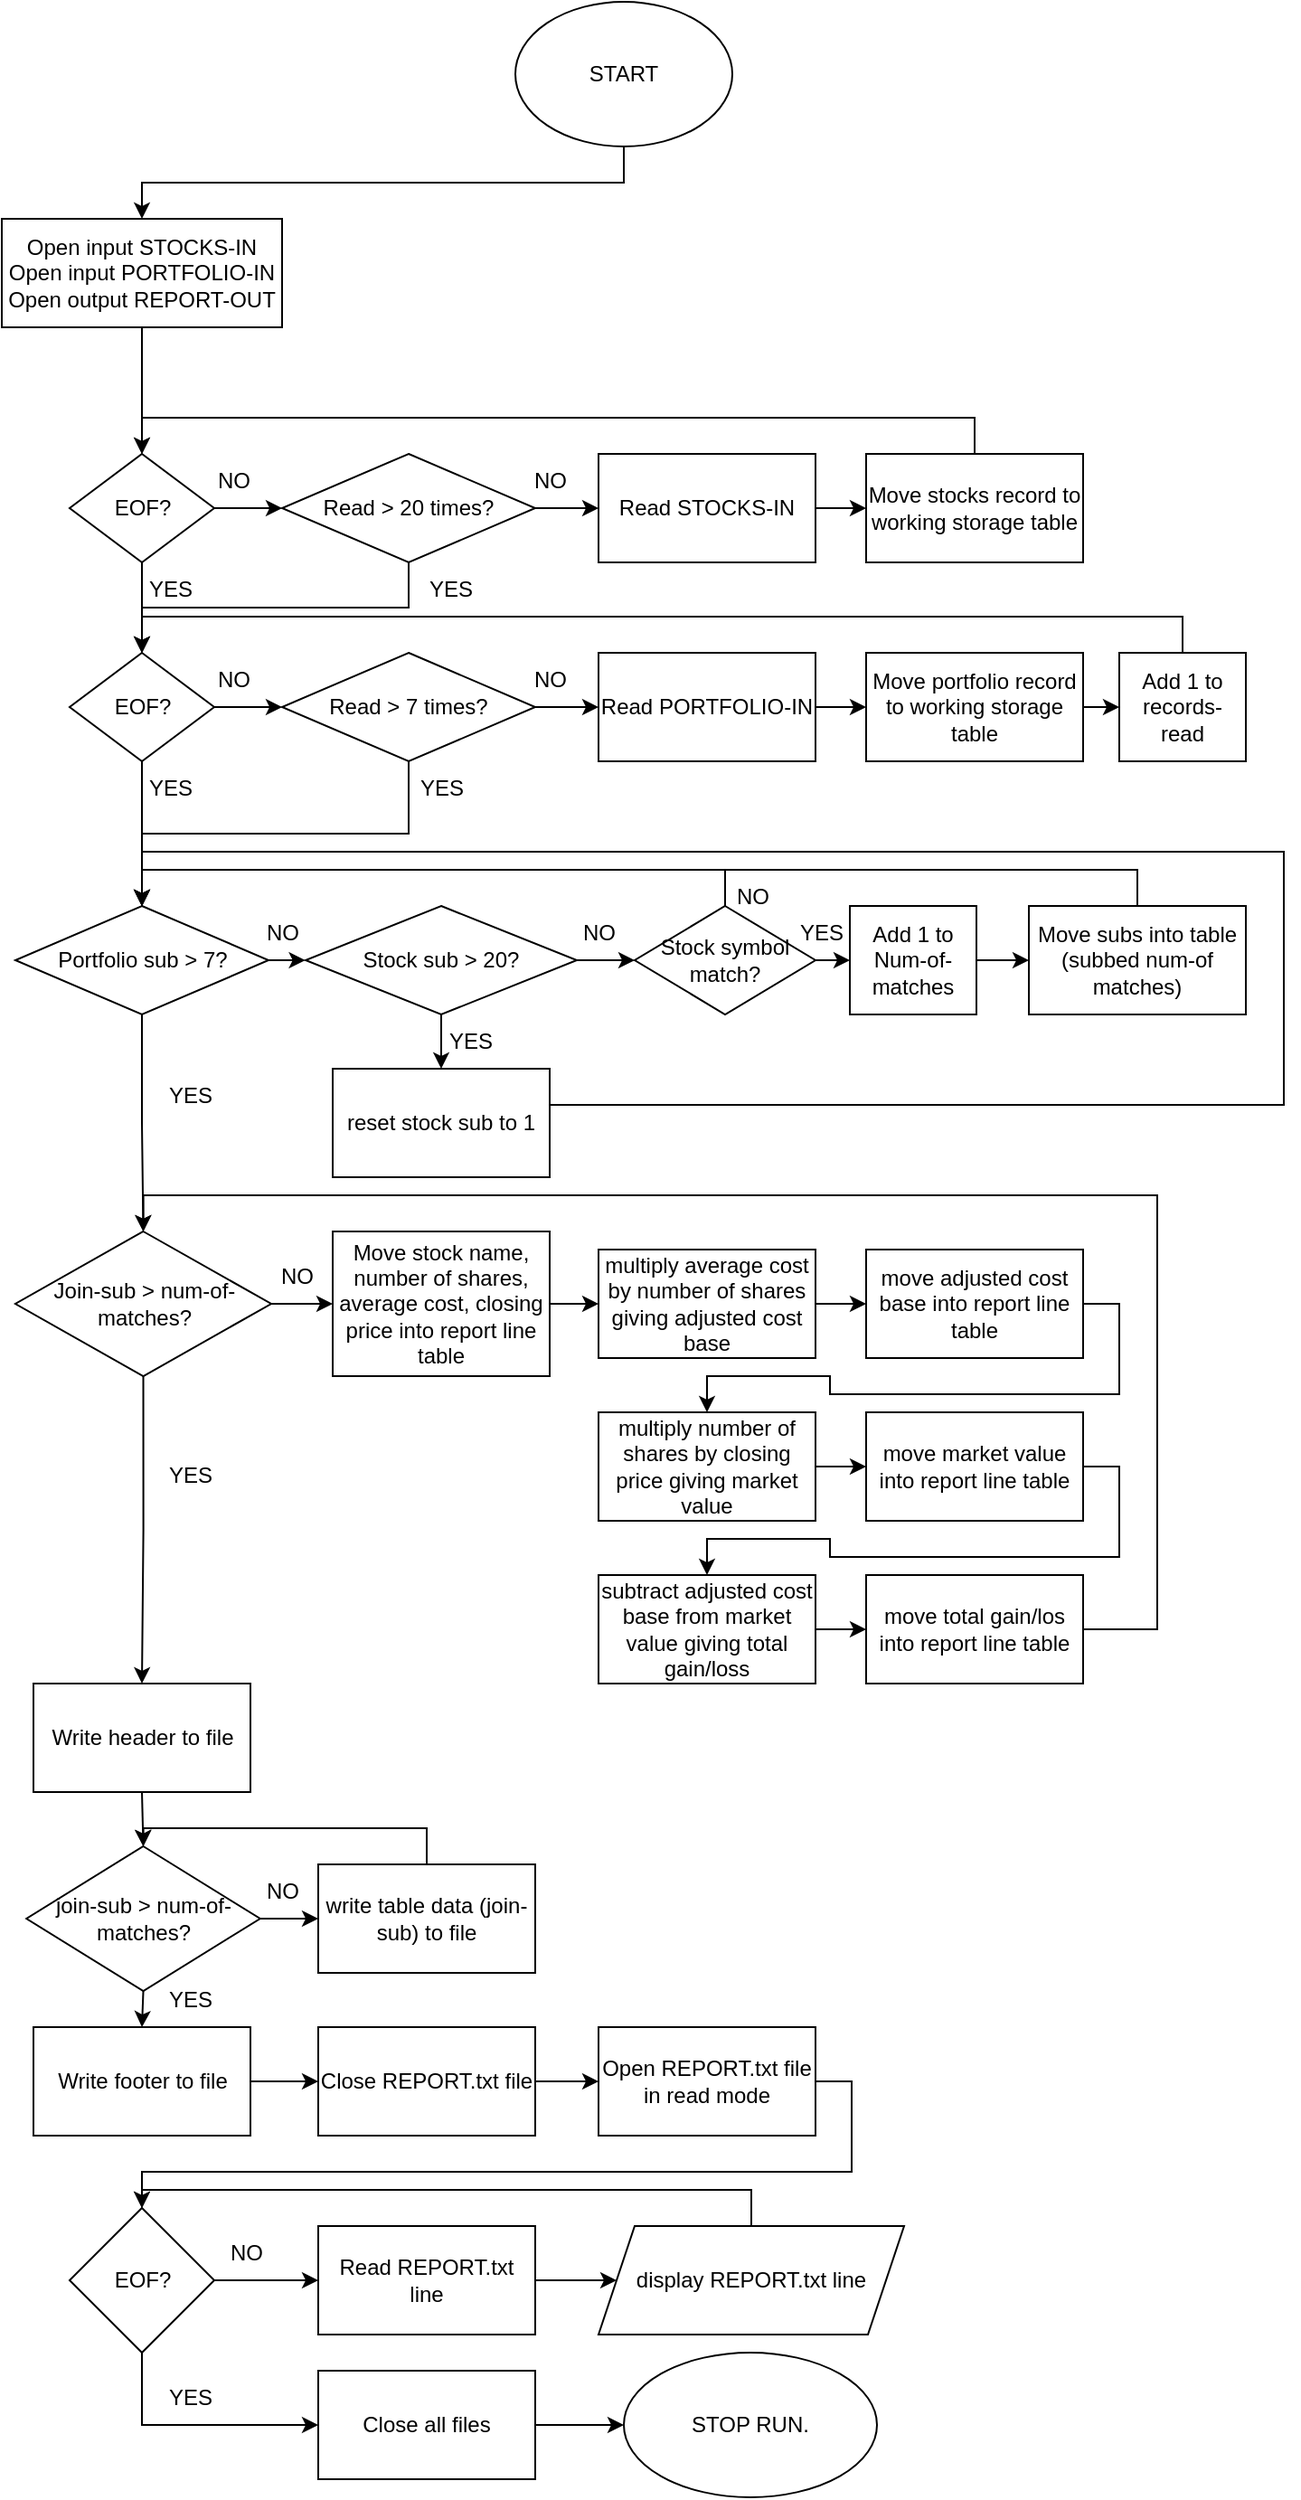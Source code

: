 <mxfile version="24.5.3" type="device">
  <diagram id="rTehTt9NkCCI9h7tmHK5" name="Page-1">
    <mxGraphModel dx="944" dy="1670" grid="1" gridSize="10" guides="1" tooltips="1" connect="1" arrows="1" fold="1" page="1" pageScale="1" pageWidth="850" pageHeight="1400" math="0" shadow="0">
      <root>
        <mxCell id="0" />
        <mxCell id="1" parent="0" />
        <mxCell id="78XepcpI3rxjzM-3QS1J-2" style="edgeStyle=orthogonalEdgeStyle;rounded=0;orthogonalLoop=1;jettySize=auto;html=1;exitX=0.5;exitY=1;exitDx=0;exitDy=0;entryX=0.5;entryY=0;entryDx=0;entryDy=0;" edge="1" parent="1" source="ItlDENrU_qc_qOgkrsrj-1" target="78XepcpI3rxjzM-3QS1J-1">
          <mxGeometry relative="1" as="geometry" />
        </mxCell>
        <mxCell id="ItlDENrU_qc_qOgkrsrj-1" value="START" style="ellipse;whiteSpace=wrap;html=1;" parent="1" vertex="1">
          <mxGeometry x="365" y="10" width="120" height="80" as="geometry" />
        </mxCell>
        <mxCell id="78XepcpI3rxjzM-3QS1J-32" style="edgeStyle=orthogonalEdgeStyle;rounded=0;orthogonalLoop=1;jettySize=auto;html=1;exitX=0.5;exitY=1;exitDx=0;exitDy=0;entryX=0.5;entryY=0;entryDx=0;entryDy=0;" edge="1" parent="1" source="78XepcpI3rxjzM-3QS1J-1" target="78XepcpI3rxjzM-3QS1J-4">
          <mxGeometry relative="1" as="geometry" />
        </mxCell>
        <mxCell id="78XepcpI3rxjzM-3QS1J-1" value="Open input STOCKS-IN&lt;div&gt;Open input PORTFOLIO-IN&lt;/div&gt;&lt;div&gt;Open output REPORT-OUT&lt;/div&gt;" style="rounded=0;whiteSpace=wrap;html=1;" vertex="1" parent="1">
          <mxGeometry x="81" y="130" width="155" height="60" as="geometry" />
        </mxCell>
        <mxCell id="78XepcpI3rxjzM-3QS1J-35" style="edgeStyle=orthogonalEdgeStyle;rounded=0;orthogonalLoop=1;jettySize=auto;html=1;exitX=1;exitY=0.5;exitDx=0;exitDy=0;entryX=0;entryY=0.5;entryDx=0;entryDy=0;" edge="1" parent="1" source="78XepcpI3rxjzM-3QS1J-3" target="78XepcpI3rxjzM-3QS1J-14">
          <mxGeometry relative="1" as="geometry" />
        </mxCell>
        <mxCell id="78XepcpI3rxjzM-3QS1J-3" value="Read STOCKS-IN" style="whiteSpace=wrap;html=1;" vertex="1" parent="1">
          <mxGeometry x="411" y="260" width="120" height="60" as="geometry" />
        </mxCell>
        <mxCell id="78XepcpI3rxjzM-3QS1J-33" style="edgeStyle=orthogonalEdgeStyle;rounded=0;orthogonalLoop=1;jettySize=auto;html=1;exitX=1;exitY=0.5;exitDx=0;exitDy=0;entryX=0;entryY=0.5;entryDx=0;entryDy=0;" edge="1" parent="1" source="78XepcpI3rxjzM-3QS1J-4" target="78XepcpI3rxjzM-3QS1J-5">
          <mxGeometry relative="1" as="geometry" />
        </mxCell>
        <mxCell id="78XepcpI3rxjzM-3QS1J-39" style="edgeStyle=orthogonalEdgeStyle;rounded=0;orthogonalLoop=1;jettySize=auto;html=1;exitX=0.5;exitY=1;exitDx=0;exitDy=0;entryX=0.5;entryY=0;entryDx=0;entryDy=0;" edge="1" parent="1" source="78XepcpI3rxjzM-3QS1J-4" target="78XepcpI3rxjzM-3QS1J-19">
          <mxGeometry relative="1" as="geometry" />
        </mxCell>
        <mxCell id="78XepcpI3rxjzM-3QS1J-4" value="EOF?" style="rhombus;whiteSpace=wrap;html=1;" vertex="1" parent="1">
          <mxGeometry x="118.5" y="260" width="80" height="60" as="geometry" />
        </mxCell>
        <mxCell id="78XepcpI3rxjzM-3QS1J-34" style="edgeStyle=orthogonalEdgeStyle;rounded=0;orthogonalLoop=1;jettySize=auto;html=1;exitX=1;exitY=0.5;exitDx=0;exitDy=0;entryX=0;entryY=0.5;entryDx=0;entryDy=0;" edge="1" parent="1" source="78XepcpI3rxjzM-3QS1J-5" target="78XepcpI3rxjzM-3QS1J-3">
          <mxGeometry relative="1" as="geometry" />
        </mxCell>
        <mxCell id="78XepcpI3rxjzM-3QS1J-41" style="edgeStyle=orthogonalEdgeStyle;rounded=0;orthogonalLoop=1;jettySize=auto;html=1;exitX=0.5;exitY=1;exitDx=0;exitDy=0;entryX=0.5;entryY=0;entryDx=0;entryDy=0;" edge="1" parent="1" source="78XepcpI3rxjzM-3QS1J-5" target="78XepcpI3rxjzM-3QS1J-19">
          <mxGeometry relative="1" as="geometry" />
        </mxCell>
        <mxCell id="78XepcpI3rxjzM-3QS1J-5" value="Read &amp;gt; 20 times?" style="rhombus;whiteSpace=wrap;html=1;" vertex="1" parent="1">
          <mxGeometry x="236" y="260" width="140" height="60" as="geometry" />
        </mxCell>
        <mxCell id="78XepcpI3rxjzM-3QS1J-11" value="NO" style="text;html=1;align=center;verticalAlign=middle;resizable=0;points=[];autosize=1;strokeColor=none;fillColor=none;" vertex="1" parent="1">
          <mxGeometry x="189" y="260" width="40" height="30" as="geometry" />
        </mxCell>
        <mxCell id="78XepcpI3rxjzM-3QS1J-43" style="edgeStyle=orthogonalEdgeStyle;rounded=0;orthogonalLoop=1;jettySize=auto;html=1;exitX=1;exitY=0.5;exitDx=0;exitDy=0;entryX=0;entryY=0.5;entryDx=0;entryDy=0;" edge="1" parent="1" source="78XepcpI3rxjzM-3QS1J-12" target="78XepcpI3rxjzM-3QS1J-21">
          <mxGeometry relative="1" as="geometry" />
        </mxCell>
        <mxCell id="78XepcpI3rxjzM-3QS1J-12" value="Read PORTFOLIO-IN" style="whiteSpace=wrap;html=1;" vertex="1" parent="1">
          <mxGeometry x="411" y="370" width="120" height="60" as="geometry" />
        </mxCell>
        <mxCell id="78XepcpI3rxjzM-3QS1J-10" value="NO" style="text;html=1;align=center;verticalAlign=middle;resizable=0;points=[];autosize=1;strokeColor=none;fillColor=none;" vertex="1" parent="1">
          <mxGeometry x="364" y="260" width="40" height="30" as="geometry" />
        </mxCell>
        <mxCell id="78XepcpI3rxjzM-3QS1J-36" style="edgeStyle=orthogonalEdgeStyle;rounded=0;orthogonalLoop=1;jettySize=auto;html=1;exitX=0.5;exitY=0;exitDx=0;exitDy=0;entryX=0.5;entryY=0;entryDx=0;entryDy=0;" edge="1" parent="1" source="78XepcpI3rxjzM-3QS1J-14" target="78XepcpI3rxjzM-3QS1J-4">
          <mxGeometry relative="1" as="geometry" />
        </mxCell>
        <mxCell id="78XepcpI3rxjzM-3QS1J-14" value="Move stocks record to working storage table" style="whiteSpace=wrap;html=1;" vertex="1" parent="1">
          <mxGeometry x="559" y="260" width="120" height="60" as="geometry" />
        </mxCell>
        <mxCell id="78XepcpI3rxjzM-3QS1J-40" style="edgeStyle=orthogonalEdgeStyle;rounded=0;orthogonalLoop=1;jettySize=auto;html=1;exitX=1;exitY=0.5;exitDx=0;exitDy=0;entryX=0;entryY=0.5;entryDx=0;entryDy=0;" edge="1" parent="1" source="78XepcpI3rxjzM-3QS1J-19" target="78XepcpI3rxjzM-3QS1J-20">
          <mxGeometry relative="1" as="geometry" />
        </mxCell>
        <mxCell id="78XepcpI3rxjzM-3QS1J-56" style="edgeStyle=orthogonalEdgeStyle;rounded=0;orthogonalLoop=1;jettySize=auto;html=1;exitX=0.5;exitY=1;exitDx=0;exitDy=0;entryX=0.5;entryY=0;entryDx=0;entryDy=0;" edge="1" parent="1" source="78XepcpI3rxjzM-3QS1J-19" target="78XepcpI3rxjzM-3QS1J-46">
          <mxGeometry relative="1" as="geometry" />
        </mxCell>
        <mxCell id="78XepcpI3rxjzM-3QS1J-19" value="EOF?" style="rhombus;whiteSpace=wrap;html=1;" vertex="1" parent="1">
          <mxGeometry x="118.5" y="370" width="80" height="60" as="geometry" />
        </mxCell>
        <mxCell id="78XepcpI3rxjzM-3QS1J-42" style="edgeStyle=orthogonalEdgeStyle;rounded=0;orthogonalLoop=1;jettySize=auto;html=1;exitX=1;exitY=0.5;exitDx=0;exitDy=0;entryX=0;entryY=0.5;entryDx=0;entryDy=0;" edge="1" parent="1" source="78XepcpI3rxjzM-3QS1J-20" target="78XepcpI3rxjzM-3QS1J-12">
          <mxGeometry relative="1" as="geometry" />
        </mxCell>
        <mxCell id="78XepcpI3rxjzM-3QS1J-58" style="edgeStyle=orthogonalEdgeStyle;rounded=0;orthogonalLoop=1;jettySize=auto;html=1;exitX=0.5;exitY=1;exitDx=0;exitDy=0;entryX=0.5;entryY=0;entryDx=0;entryDy=0;" edge="1" parent="1" source="78XepcpI3rxjzM-3QS1J-20" target="78XepcpI3rxjzM-3QS1J-46">
          <mxGeometry relative="1" as="geometry" />
        </mxCell>
        <mxCell id="78XepcpI3rxjzM-3QS1J-20" value="Read &amp;gt; 7 times?" style="rhombus;whiteSpace=wrap;html=1;" vertex="1" parent="1">
          <mxGeometry x="236" y="370" width="140" height="60" as="geometry" />
        </mxCell>
        <mxCell id="78XepcpI3rxjzM-3QS1J-63" style="edgeStyle=orthogonalEdgeStyle;rounded=0;orthogonalLoop=1;jettySize=auto;html=1;exitX=1;exitY=0.5;exitDx=0;exitDy=0;entryX=0;entryY=0.5;entryDx=0;entryDy=0;" edge="1" parent="1" source="78XepcpI3rxjzM-3QS1J-21" target="78XepcpI3rxjzM-3QS1J-62">
          <mxGeometry relative="1" as="geometry" />
        </mxCell>
        <mxCell id="78XepcpI3rxjzM-3QS1J-21" value="Move portfolio record to working storage table" style="whiteSpace=wrap;html=1;" vertex="1" parent="1">
          <mxGeometry x="559" y="370" width="120" height="60" as="geometry" />
        </mxCell>
        <mxCell id="78XepcpI3rxjzM-3QS1J-26" value="NO" style="text;html=1;align=center;verticalAlign=middle;resizable=0;points=[];autosize=1;strokeColor=none;fillColor=none;" vertex="1" parent="1">
          <mxGeometry x="189" y="370" width="40" height="30" as="geometry" />
        </mxCell>
        <mxCell id="78XepcpI3rxjzM-3QS1J-27" value="NO" style="text;html=1;align=center;verticalAlign=middle;resizable=0;points=[];autosize=1;strokeColor=none;fillColor=none;" vertex="1" parent="1">
          <mxGeometry x="364" y="370" width="40" height="30" as="geometry" />
        </mxCell>
        <mxCell id="78XepcpI3rxjzM-3QS1J-28" value="YES" style="text;html=1;align=center;verticalAlign=middle;resizable=0;points=[];autosize=1;strokeColor=none;fillColor=none;" vertex="1" parent="1">
          <mxGeometry x="304" y="320" width="50" height="30" as="geometry" />
        </mxCell>
        <mxCell id="78XepcpI3rxjzM-3QS1J-29" value="YES" style="text;html=1;align=center;verticalAlign=middle;resizable=0;points=[];autosize=1;strokeColor=none;fillColor=none;" vertex="1" parent="1">
          <mxGeometry x="148.5" y="320" width="50" height="30" as="geometry" />
        </mxCell>
        <mxCell id="78XepcpI3rxjzM-3QS1J-54" style="edgeStyle=orthogonalEdgeStyle;rounded=0;orthogonalLoop=1;jettySize=auto;html=1;exitX=1;exitY=0.5;exitDx=0;exitDy=0;" edge="1" parent="1" source="78XepcpI3rxjzM-3QS1J-46">
          <mxGeometry relative="1" as="geometry">
            <mxPoint x="248.75" y="539.75" as="targetPoint" />
          </mxGeometry>
        </mxCell>
        <mxCell id="78XepcpI3rxjzM-3QS1J-74" style="edgeStyle=orthogonalEdgeStyle;rounded=0;orthogonalLoop=1;jettySize=auto;html=1;exitX=0.5;exitY=1;exitDx=0;exitDy=0;entryX=0.5;entryY=0;entryDx=0;entryDy=0;" edge="1" parent="1" source="78XepcpI3rxjzM-3QS1J-46" target="78XepcpI3rxjzM-3QS1J-73">
          <mxGeometry relative="1" as="geometry" />
        </mxCell>
        <mxCell id="78XepcpI3rxjzM-3QS1J-46" value="Portfolio sub &amp;gt; 7?" style="rhombus;whiteSpace=wrap;html=1;" vertex="1" parent="1">
          <mxGeometry x="88.5" y="510" width="140" height="60" as="geometry" />
        </mxCell>
        <mxCell id="78XepcpI3rxjzM-3QS1J-52" style="edgeStyle=orthogonalEdgeStyle;rounded=0;orthogonalLoop=1;jettySize=auto;html=1;exitX=0.5;exitY=1;exitDx=0;exitDy=0;entryX=0.5;entryY=0;entryDx=0;entryDy=0;" edge="1" parent="1" source="78XepcpI3rxjzM-3QS1J-47" target="78XepcpI3rxjzM-3QS1J-51">
          <mxGeometry relative="1" as="geometry" />
        </mxCell>
        <mxCell id="78XepcpI3rxjzM-3QS1J-55" style="edgeStyle=orthogonalEdgeStyle;rounded=0;orthogonalLoop=1;jettySize=auto;html=1;exitX=1;exitY=0.5;exitDx=0;exitDy=0;entryX=0;entryY=0.5;entryDx=0;entryDy=0;" edge="1" parent="1" source="78XepcpI3rxjzM-3QS1J-47" target="78XepcpI3rxjzM-3QS1J-49">
          <mxGeometry relative="1" as="geometry" />
        </mxCell>
        <mxCell id="78XepcpI3rxjzM-3QS1J-47" value="Stock sub &amp;gt; 20?" style="rhombus;whiteSpace=wrap;html=1;" vertex="1" parent="1">
          <mxGeometry x="249" y="510" width="150" height="60" as="geometry" />
        </mxCell>
        <mxCell id="78XepcpI3rxjzM-3QS1J-60" style="edgeStyle=orthogonalEdgeStyle;rounded=0;orthogonalLoop=1;jettySize=auto;html=1;exitX=0.5;exitY=0;exitDx=0;exitDy=0;entryX=0.5;entryY=0;entryDx=0;entryDy=0;" edge="1" parent="1" source="78XepcpI3rxjzM-3QS1J-49" target="78XepcpI3rxjzM-3QS1J-46">
          <mxGeometry relative="1" as="geometry" />
        </mxCell>
        <mxCell id="78XepcpI3rxjzM-3QS1J-70" style="edgeStyle=orthogonalEdgeStyle;rounded=0;orthogonalLoop=1;jettySize=auto;html=1;exitX=1;exitY=0.5;exitDx=0;exitDy=0;entryX=0;entryY=0.5;entryDx=0;entryDy=0;" edge="1" parent="1" source="78XepcpI3rxjzM-3QS1J-49" target="78XepcpI3rxjzM-3QS1J-66">
          <mxGeometry relative="1" as="geometry" />
        </mxCell>
        <mxCell id="78XepcpI3rxjzM-3QS1J-49" value="Stock symbol match?" style="rhombus;whiteSpace=wrap;html=1;" vertex="1" parent="1">
          <mxGeometry x="431" y="510" width="100" height="60" as="geometry" />
        </mxCell>
        <mxCell id="78XepcpI3rxjzM-3QS1J-72" style="edgeStyle=orthogonalEdgeStyle;rounded=0;orthogonalLoop=1;jettySize=auto;html=1;exitX=0.5;exitY=0;exitDx=0;exitDy=0;entryX=0.5;entryY=0;entryDx=0;entryDy=0;" edge="1" parent="1" source="78XepcpI3rxjzM-3QS1J-50" target="78XepcpI3rxjzM-3QS1J-46">
          <mxGeometry relative="1" as="geometry" />
        </mxCell>
        <mxCell id="78XepcpI3rxjzM-3QS1J-50" value="Move subs into table&lt;div&gt;(subbed num-of matches)&lt;/div&gt;" style="whiteSpace=wrap;html=1;" vertex="1" parent="1">
          <mxGeometry x="649" y="510" width="120" height="60" as="geometry" />
        </mxCell>
        <mxCell id="78XepcpI3rxjzM-3QS1J-53" style="edgeStyle=orthogonalEdgeStyle;rounded=0;orthogonalLoop=1;jettySize=auto;html=1;exitX=1;exitY=0.5;exitDx=0;exitDy=0;entryX=0.5;entryY=0;entryDx=0;entryDy=0;" edge="1" parent="1" source="78XepcpI3rxjzM-3QS1J-51" target="78XepcpI3rxjzM-3QS1J-46">
          <mxGeometry relative="1" as="geometry">
            <Array as="points">
              <mxPoint x="384" y="620" />
              <mxPoint x="790" y="620" />
              <mxPoint x="790" y="480" />
              <mxPoint x="158" y="480" />
            </Array>
          </mxGeometry>
        </mxCell>
        <mxCell id="78XepcpI3rxjzM-3QS1J-51" value="reset stock sub to 1" style="whiteSpace=wrap;html=1;" vertex="1" parent="1">
          <mxGeometry x="264" y="600" width="120" height="60" as="geometry" />
        </mxCell>
        <mxCell id="78XepcpI3rxjzM-3QS1J-64" style="edgeStyle=orthogonalEdgeStyle;rounded=0;orthogonalLoop=1;jettySize=auto;html=1;exitX=0.5;exitY=0;exitDx=0;exitDy=0;entryX=0.5;entryY=0;entryDx=0;entryDy=0;" edge="1" parent="1" source="78XepcpI3rxjzM-3QS1J-62" target="78XepcpI3rxjzM-3QS1J-19">
          <mxGeometry relative="1" as="geometry" />
        </mxCell>
        <mxCell id="78XepcpI3rxjzM-3QS1J-62" value="Add 1 to records-read" style="whiteSpace=wrap;html=1;" vertex="1" parent="1">
          <mxGeometry x="699" y="370" width="70" height="60" as="geometry" />
        </mxCell>
        <mxCell id="78XepcpI3rxjzM-3QS1J-71" style="edgeStyle=orthogonalEdgeStyle;rounded=0;orthogonalLoop=1;jettySize=auto;html=1;exitX=1;exitY=0.5;exitDx=0;exitDy=0;entryX=0;entryY=0.5;entryDx=0;entryDy=0;" edge="1" parent="1" source="78XepcpI3rxjzM-3QS1J-66" target="78XepcpI3rxjzM-3QS1J-50">
          <mxGeometry relative="1" as="geometry" />
        </mxCell>
        <mxCell id="78XepcpI3rxjzM-3QS1J-66" value="Add 1 to Num-of-matches" style="whiteSpace=wrap;html=1;" vertex="1" parent="1">
          <mxGeometry x="550" y="510" width="70" height="60" as="geometry" />
        </mxCell>
        <mxCell id="78XepcpI3rxjzM-3QS1J-83" style="edgeStyle=orthogonalEdgeStyle;rounded=0;orthogonalLoop=1;jettySize=auto;html=1;exitX=1;exitY=0.5;exitDx=0;exitDy=0;entryX=0;entryY=0.5;entryDx=0;entryDy=0;" edge="1" parent="1" source="78XepcpI3rxjzM-3QS1J-73" target="78XepcpI3rxjzM-3QS1J-75">
          <mxGeometry relative="1" as="geometry" />
        </mxCell>
        <mxCell id="78XepcpI3rxjzM-3QS1J-94" style="edgeStyle=orthogonalEdgeStyle;rounded=0;orthogonalLoop=1;jettySize=auto;html=1;exitX=0.5;exitY=1;exitDx=0;exitDy=0;entryX=0.5;entryY=0;entryDx=0;entryDy=0;" edge="1" parent="1" source="78XepcpI3rxjzM-3QS1J-73" target="78XepcpI3rxjzM-3QS1J-92">
          <mxGeometry relative="1" as="geometry" />
        </mxCell>
        <mxCell id="78XepcpI3rxjzM-3QS1J-73" value="Join-sub &amp;gt; num-of-matches?" style="rhombus;whiteSpace=wrap;html=1;" vertex="1" parent="1">
          <mxGeometry x="88.5" y="690" width="141.5" height="80" as="geometry" />
        </mxCell>
        <mxCell id="78XepcpI3rxjzM-3QS1J-84" style="edgeStyle=orthogonalEdgeStyle;rounded=0;orthogonalLoop=1;jettySize=auto;html=1;exitX=1;exitY=0.5;exitDx=0;exitDy=0;entryX=0;entryY=0.5;entryDx=0;entryDy=0;" edge="1" parent="1" source="78XepcpI3rxjzM-3QS1J-75" target="78XepcpI3rxjzM-3QS1J-76">
          <mxGeometry relative="1" as="geometry" />
        </mxCell>
        <mxCell id="78XepcpI3rxjzM-3QS1J-75" value="Move stock name, number of shares, average cost, closing price into report line table" style="whiteSpace=wrap;html=1;" vertex="1" parent="1">
          <mxGeometry x="264" y="690" width="120" height="80" as="geometry" />
        </mxCell>
        <mxCell id="78XepcpI3rxjzM-3QS1J-85" style="edgeStyle=orthogonalEdgeStyle;rounded=0;orthogonalLoop=1;jettySize=auto;html=1;exitX=1;exitY=0.5;exitDx=0;exitDy=0;entryX=0;entryY=0.5;entryDx=0;entryDy=0;" edge="1" parent="1" source="78XepcpI3rxjzM-3QS1J-76" target="78XepcpI3rxjzM-3QS1J-77">
          <mxGeometry relative="1" as="geometry" />
        </mxCell>
        <mxCell id="78XepcpI3rxjzM-3QS1J-76" value="multiply average cost by number of shares giving adjusted cost base" style="whiteSpace=wrap;html=1;" vertex="1" parent="1">
          <mxGeometry x="411" y="700" width="120" height="60" as="geometry" />
        </mxCell>
        <mxCell id="78XepcpI3rxjzM-3QS1J-86" style="edgeStyle=orthogonalEdgeStyle;rounded=0;orthogonalLoop=1;jettySize=auto;html=1;exitX=1;exitY=0.5;exitDx=0;exitDy=0;entryX=0.5;entryY=0;entryDx=0;entryDy=0;" edge="1" parent="1" source="78XepcpI3rxjzM-3QS1J-77" target="78XepcpI3rxjzM-3QS1J-78">
          <mxGeometry relative="1" as="geometry" />
        </mxCell>
        <mxCell id="78XepcpI3rxjzM-3QS1J-77" value="move adjusted cost base into report line table" style="whiteSpace=wrap;html=1;" vertex="1" parent="1">
          <mxGeometry x="559" y="700" width="120" height="60" as="geometry" />
        </mxCell>
        <mxCell id="78XepcpI3rxjzM-3QS1J-87" style="edgeStyle=orthogonalEdgeStyle;rounded=0;orthogonalLoop=1;jettySize=auto;html=1;exitX=1;exitY=0.5;exitDx=0;exitDy=0;entryX=0;entryY=0.5;entryDx=0;entryDy=0;" edge="1" parent="1" source="78XepcpI3rxjzM-3QS1J-78" target="78XepcpI3rxjzM-3QS1J-80">
          <mxGeometry relative="1" as="geometry" />
        </mxCell>
        <mxCell id="78XepcpI3rxjzM-3QS1J-78" value="multiply number of shares by closing price giving market value" style="whiteSpace=wrap;html=1;" vertex="1" parent="1">
          <mxGeometry x="411" y="790" width="120" height="60" as="geometry" />
        </mxCell>
        <mxCell id="78XepcpI3rxjzM-3QS1J-88" style="edgeStyle=orthogonalEdgeStyle;rounded=0;orthogonalLoop=1;jettySize=auto;html=1;exitX=1;exitY=0.5;exitDx=0;exitDy=0;entryX=0.5;entryY=0;entryDx=0;entryDy=0;" edge="1" parent="1" source="78XepcpI3rxjzM-3QS1J-80" target="78XepcpI3rxjzM-3QS1J-81">
          <mxGeometry relative="1" as="geometry" />
        </mxCell>
        <mxCell id="78XepcpI3rxjzM-3QS1J-80" value="move market value into report line table" style="whiteSpace=wrap;html=1;" vertex="1" parent="1">
          <mxGeometry x="559" y="790" width="120" height="60" as="geometry" />
        </mxCell>
        <mxCell id="78XepcpI3rxjzM-3QS1J-89" style="edgeStyle=orthogonalEdgeStyle;rounded=0;orthogonalLoop=1;jettySize=auto;html=1;exitX=1;exitY=0.5;exitDx=0;exitDy=0;entryX=0;entryY=0.5;entryDx=0;entryDy=0;" edge="1" parent="1" source="78XepcpI3rxjzM-3QS1J-81" target="78XepcpI3rxjzM-3QS1J-82">
          <mxGeometry relative="1" as="geometry" />
        </mxCell>
        <mxCell id="78XepcpI3rxjzM-3QS1J-81" value="subtract adjusted cost base from market value giving total gain/loss" style="whiteSpace=wrap;html=1;" vertex="1" parent="1">
          <mxGeometry x="411" y="880" width="120" height="60" as="geometry" />
        </mxCell>
        <mxCell id="78XepcpI3rxjzM-3QS1J-90" style="edgeStyle=orthogonalEdgeStyle;rounded=0;orthogonalLoop=1;jettySize=auto;html=1;exitX=1;exitY=0.5;exitDx=0;exitDy=0;entryX=0.5;entryY=0;entryDx=0;entryDy=0;" edge="1" parent="1" source="78XepcpI3rxjzM-3QS1J-82" target="78XepcpI3rxjzM-3QS1J-73">
          <mxGeometry relative="1" as="geometry">
            <Array as="points">
              <mxPoint x="720" y="910" />
              <mxPoint x="720" y="670" />
              <mxPoint x="159" y="670" />
            </Array>
          </mxGeometry>
        </mxCell>
        <mxCell id="78XepcpI3rxjzM-3QS1J-82" value="move total gain/los into report line table" style="whiteSpace=wrap;html=1;" vertex="1" parent="1">
          <mxGeometry x="559" y="880" width="120" height="60" as="geometry" />
        </mxCell>
        <mxCell id="78XepcpI3rxjzM-3QS1J-96" style="edgeStyle=orthogonalEdgeStyle;rounded=0;orthogonalLoop=1;jettySize=auto;html=1;exitX=0.5;exitY=1;exitDx=0;exitDy=0;entryX=0.5;entryY=0;entryDx=0;entryDy=0;" edge="1" parent="1" source="78XepcpI3rxjzM-3QS1J-92" target="78XepcpI3rxjzM-3QS1J-95">
          <mxGeometry relative="1" as="geometry" />
        </mxCell>
        <mxCell id="78XepcpI3rxjzM-3QS1J-92" value="Write header to file" style="whiteSpace=wrap;html=1;" vertex="1" parent="1">
          <mxGeometry x="98.5" y="940" width="120" height="60" as="geometry" />
        </mxCell>
        <mxCell id="78XepcpI3rxjzM-3QS1J-99" style="edgeStyle=orthogonalEdgeStyle;rounded=0;orthogonalLoop=1;jettySize=auto;html=1;exitX=0.5;exitY=0;exitDx=0;exitDy=0;entryX=0.5;entryY=0;entryDx=0;entryDy=0;" edge="1" parent="1" source="78XepcpI3rxjzM-3QS1J-93" target="78XepcpI3rxjzM-3QS1J-95">
          <mxGeometry relative="1" as="geometry" />
        </mxCell>
        <mxCell id="78XepcpI3rxjzM-3QS1J-93" value="write table data (join-sub) to file" style="whiteSpace=wrap;html=1;" vertex="1" parent="1">
          <mxGeometry x="256" y="1040" width="120" height="60" as="geometry" />
        </mxCell>
        <mxCell id="78XepcpI3rxjzM-3QS1J-97" style="edgeStyle=orthogonalEdgeStyle;rounded=0;orthogonalLoop=1;jettySize=auto;html=1;exitX=1;exitY=0.5;exitDx=0;exitDy=0;entryX=0;entryY=0.5;entryDx=0;entryDy=0;" edge="1" parent="1" source="78XepcpI3rxjzM-3QS1J-95" target="78XepcpI3rxjzM-3QS1J-93">
          <mxGeometry relative="1" as="geometry" />
        </mxCell>
        <mxCell id="78XepcpI3rxjzM-3QS1J-100" style="edgeStyle=orthogonalEdgeStyle;rounded=0;orthogonalLoop=1;jettySize=auto;html=1;exitX=0.5;exitY=1;exitDx=0;exitDy=0;entryX=0.5;entryY=0;entryDx=0;entryDy=0;" edge="1" parent="1" source="78XepcpI3rxjzM-3QS1J-95" target="78XepcpI3rxjzM-3QS1J-98">
          <mxGeometry relative="1" as="geometry" />
        </mxCell>
        <mxCell id="78XepcpI3rxjzM-3QS1J-95" value="join-sub &amp;gt; num-of-matches?" style="rhombus;whiteSpace=wrap;html=1;" vertex="1" parent="1">
          <mxGeometry x="94.63" y="1030" width="129.25" height="80" as="geometry" />
        </mxCell>
        <mxCell id="78XepcpI3rxjzM-3QS1J-111" style="edgeStyle=orthogonalEdgeStyle;rounded=0;orthogonalLoop=1;jettySize=auto;html=1;exitX=1;exitY=0.5;exitDx=0;exitDy=0;entryX=0;entryY=0.5;entryDx=0;entryDy=0;" edge="1" parent="1" source="78XepcpI3rxjzM-3QS1J-98" target="78XepcpI3rxjzM-3QS1J-101">
          <mxGeometry relative="1" as="geometry" />
        </mxCell>
        <mxCell id="78XepcpI3rxjzM-3QS1J-98" value="Write footer to file" style="whiteSpace=wrap;html=1;" vertex="1" parent="1">
          <mxGeometry x="98.5" y="1130" width="120" height="60" as="geometry" />
        </mxCell>
        <mxCell id="78XepcpI3rxjzM-3QS1J-112" style="edgeStyle=orthogonalEdgeStyle;rounded=0;orthogonalLoop=1;jettySize=auto;html=1;exitX=1;exitY=0.5;exitDx=0;exitDy=0;entryX=0;entryY=0.5;entryDx=0;entryDy=0;" edge="1" parent="1" source="78XepcpI3rxjzM-3QS1J-101" target="78XepcpI3rxjzM-3QS1J-102">
          <mxGeometry relative="1" as="geometry" />
        </mxCell>
        <mxCell id="78XepcpI3rxjzM-3QS1J-101" value="Close REPORT.txt file" style="whiteSpace=wrap;html=1;" vertex="1" parent="1">
          <mxGeometry x="256" y="1130" width="120" height="60" as="geometry" />
        </mxCell>
        <mxCell id="78XepcpI3rxjzM-3QS1J-110" style="edgeStyle=orthogonalEdgeStyle;rounded=0;orthogonalLoop=1;jettySize=auto;html=1;exitX=1;exitY=0.5;exitDx=0;exitDy=0;entryX=0.5;entryY=0;entryDx=0;entryDy=0;" edge="1" parent="1" source="78XepcpI3rxjzM-3QS1J-102" target="78XepcpI3rxjzM-3QS1J-103">
          <mxGeometry relative="1" as="geometry" />
        </mxCell>
        <mxCell id="78XepcpI3rxjzM-3QS1J-102" value="Open REPORT.txt file in read mode" style="whiteSpace=wrap;html=1;" vertex="1" parent="1">
          <mxGeometry x="411" y="1130" width="120" height="60" as="geometry" />
        </mxCell>
        <mxCell id="78XepcpI3rxjzM-3QS1J-107" style="edgeStyle=orthogonalEdgeStyle;rounded=0;orthogonalLoop=1;jettySize=auto;html=1;exitX=1;exitY=0.5;exitDx=0;exitDy=0;entryX=0;entryY=0.5;entryDx=0;entryDy=0;" edge="1" parent="1" source="78XepcpI3rxjzM-3QS1J-103" target="78XepcpI3rxjzM-3QS1J-104">
          <mxGeometry relative="1" as="geometry" />
        </mxCell>
        <mxCell id="78XepcpI3rxjzM-3QS1J-131" style="edgeStyle=orthogonalEdgeStyle;rounded=0;orthogonalLoop=1;jettySize=auto;html=1;exitX=0.5;exitY=1;exitDx=0;exitDy=0;entryX=0;entryY=0.5;entryDx=0;entryDy=0;" edge="1" parent="1" source="78XepcpI3rxjzM-3QS1J-103" target="78XepcpI3rxjzM-3QS1J-128">
          <mxGeometry relative="1" as="geometry" />
        </mxCell>
        <mxCell id="78XepcpI3rxjzM-3QS1J-103" value="EOF?" style="rhombus;whiteSpace=wrap;html=1;" vertex="1" parent="1">
          <mxGeometry x="118.5" y="1230" width="80" height="80" as="geometry" />
        </mxCell>
        <mxCell id="78XepcpI3rxjzM-3QS1J-108" style="edgeStyle=orthogonalEdgeStyle;rounded=0;orthogonalLoop=1;jettySize=auto;html=1;exitX=1;exitY=0.5;exitDx=0;exitDy=0;entryX=0;entryY=0.5;entryDx=0;entryDy=0;" edge="1" parent="1" source="78XepcpI3rxjzM-3QS1J-104" target="78XepcpI3rxjzM-3QS1J-106">
          <mxGeometry relative="1" as="geometry" />
        </mxCell>
        <mxCell id="78XepcpI3rxjzM-3QS1J-104" value="Read REPORT.txt line" style="whiteSpace=wrap;html=1;" vertex="1" parent="1">
          <mxGeometry x="256" y="1240" width="120" height="60" as="geometry" />
        </mxCell>
        <mxCell id="78XepcpI3rxjzM-3QS1J-109" style="edgeStyle=orthogonalEdgeStyle;rounded=0;orthogonalLoop=1;jettySize=auto;html=1;exitX=0.5;exitY=0;exitDx=0;exitDy=0;entryX=0.5;entryY=0;entryDx=0;entryDy=0;" edge="1" parent="1" source="78XepcpI3rxjzM-3QS1J-106" target="78XepcpI3rxjzM-3QS1J-103">
          <mxGeometry relative="1" as="geometry" />
        </mxCell>
        <mxCell id="78XepcpI3rxjzM-3QS1J-106" value="display REPORT.txt line" style="shape=parallelogram;perimeter=parallelogramPerimeter;whiteSpace=wrap;html=1;fixedSize=1;" vertex="1" parent="1">
          <mxGeometry x="411" y="1240" width="169" height="60" as="geometry" />
        </mxCell>
        <mxCell id="78XepcpI3rxjzM-3QS1J-113" value="NO" style="text;html=1;align=center;verticalAlign=middle;resizable=0;points=[];autosize=1;strokeColor=none;fillColor=none;" vertex="1" parent="1">
          <mxGeometry x="391" y="510" width="40" height="30" as="geometry" />
        </mxCell>
        <mxCell id="78XepcpI3rxjzM-3QS1J-115" value="NO" style="text;html=1;align=center;verticalAlign=middle;resizable=0;points=[];autosize=1;strokeColor=none;fillColor=none;" vertex="1" parent="1">
          <mxGeometry x="216" y="510" width="40" height="30" as="geometry" />
        </mxCell>
        <mxCell id="78XepcpI3rxjzM-3QS1J-117" value="YES" style="text;html=1;align=center;verticalAlign=middle;resizable=0;points=[];autosize=1;strokeColor=none;fillColor=none;" vertex="1" parent="1">
          <mxGeometry x="509" y="510" width="50" height="30" as="geometry" />
        </mxCell>
        <mxCell id="78XepcpI3rxjzM-3QS1J-118" value="NO" style="text;html=1;align=center;verticalAlign=middle;resizable=0;points=[];autosize=1;strokeColor=none;fillColor=none;" vertex="1" parent="1">
          <mxGeometry x="475.5" y="490" width="40" height="30" as="geometry" />
        </mxCell>
        <mxCell id="78XepcpI3rxjzM-3QS1J-119" value="YES" style="text;html=1;align=center;verticalAlign=middle;resizable=0;points=[];autosize=1;strokeColor=none;fillColor=none;" vertex="1" parent="1">
          <mxGeometry x="315" y="570" width="50" height="30" as="geometry" />
        </mxCell>
        <mxCell id="78XepcpI3rxjzM-3QS1J-120" value="YES" style="text;html=1;align=center;verticalAlign=middle;resizable=0;points=[];autosize=1;strokeColor=none;fillColor=none;" vertex="1" parent="1">
          <mxGeometry x="160" y="600" width="50" height="30" as="geometry" />
        </mxCell>
        <mxCell id="78XepcpI3rxjzM-3QS1J-121" value="NO" style="text;html=1;align=center;verticalAlign=middle;resizable=0;points=[];autosize=1;strokeColor=none;fillColor=none;" vertex="1" parent="1">
          <mxGeometry x="223.88" y="700" width="40" height="30" as="geometry" />
        </mxCell>
        <mxCell id="78XepcpI3rxjzM-3QS1J-122" value="YES" style="text;html=1;align=center;verticalAlign=middle;resizable=0;points=[];autosize=1;strokeColor=none;fillColor=none;" vertex="1" parent="1">
          <mxGeometry x="148.5" y="430" width="50" height="30" as="geometry" />
        </mxCell>
        <mxCell id="78XepcpI3rxjzM-3QS1J-123" value="YES" style="text;html=1;align=center;verticalAlign=middle;resizable=0;points=[];autosize=1;strokeColor=none;fillColor=none;" vertex="1" parent="1">
          <mxGeometry x="299" y="430" width="50" height="30" as="geometry" />
        </mxCell>
        <mxCell id="78XepcpI3rxjzM-3QS1J-124" value="YES" style="text;html=1;align=center;verticalAlign=middle;resizable=0;points=[];autosize=1;strokeColor=none;fillColor=none;" vertex="1" parent="1">
          <mxGeometry x="160" y="810" width="50" height="30" as="geometry" />
        </mxCell>
        <mxCell id="78XepcpI3rxjzM-3QS1J-125" value="NO" style="text;html=1;align=center;verticalAlign=middle;resizable=0;points=[];autosize=1;strokeColor=none;fillColor=none;" vertex="1" parent="1">
          <mxGeometry x="216" y="1040" width="40" height="30" as="geometry" />
        </mxCell>
        <mxCell id="78XepcpI3rxjzM-3QS1J-126" value="YES" style="text;html=1;align=center;verticalAlign=middle;resizable=0;points=[];autosize=1;strokeColor=none;fillColor=none;" vertex="1" parent="1">
          <mxGeometry x="160" y="1100" width="50" height="30" as="geometry" />
        </mxCell>
        <mxCell id="78XepcpI3rxjzM-3QS1J-127" value="NO" style="text;html=1;align=center;verticalAlign=middle;resizable=0;points=[];autosize=1;strokeColor=none;fillColor=none;" vertex="1" parent="1">
          <mxGeometry x="196" y="1240" width="40" height="30" as="geometry" />
        </mxCell>
        <mxCell id="78XepcpI3rxjzM-3QS1J-130" style="edgeStyle=orthogonalEdgeStyle;rounded=0;orthogonalLoop=1;jettySize=auto;html=1;exitX=1;exitY=0.5;exitDx=0;exitDy=0;entryX=0;entryY=0.5;entryDx=0;entryDy=0;" edge="1" parent="1" source="78XepcpI3rxjzM-3QS1J-128" target="78XepcpI3rxjzM-3QS1J-129">
          <mxGeometry relative="1" as="geometry" />
        </mxCell>
        <mxCell id="78XepcpI3rxjzM-3QS1J-128" value="Close all files" style="whiteSpace=wrap;html=1;" vertex="1" parent="1">
          <mxGeometry x="256" y="1320" width="120" height="60" as="geometry" />
        </mxCell>
        <mxCell id="78XepcpI3rxjzM-3QS1J-129" value="STOP RUN." style="ellipse;whiteSpace=wrap;html=1;" vertex="1" parent="1">
          <mxGeometry x="425" y="1310" width="140" height="80" as="geometry" />
        </mxCell>
        <mxCell id="78XepcpI3rxjzM-3QS1J-132" value="YES" style="text;html=1;align=center;verticalAlign=middle;resizable=0;points=[];autosize=1;strokeColor=none;fillColor=none;" vertex="1" parent="1">
          <mxGeometry x="160" y="1320" width="50" height="30" as="geometry" />
        </mxCell>
      </root>
    </mxGraphModel>
  </diagram>
</mxfile>
